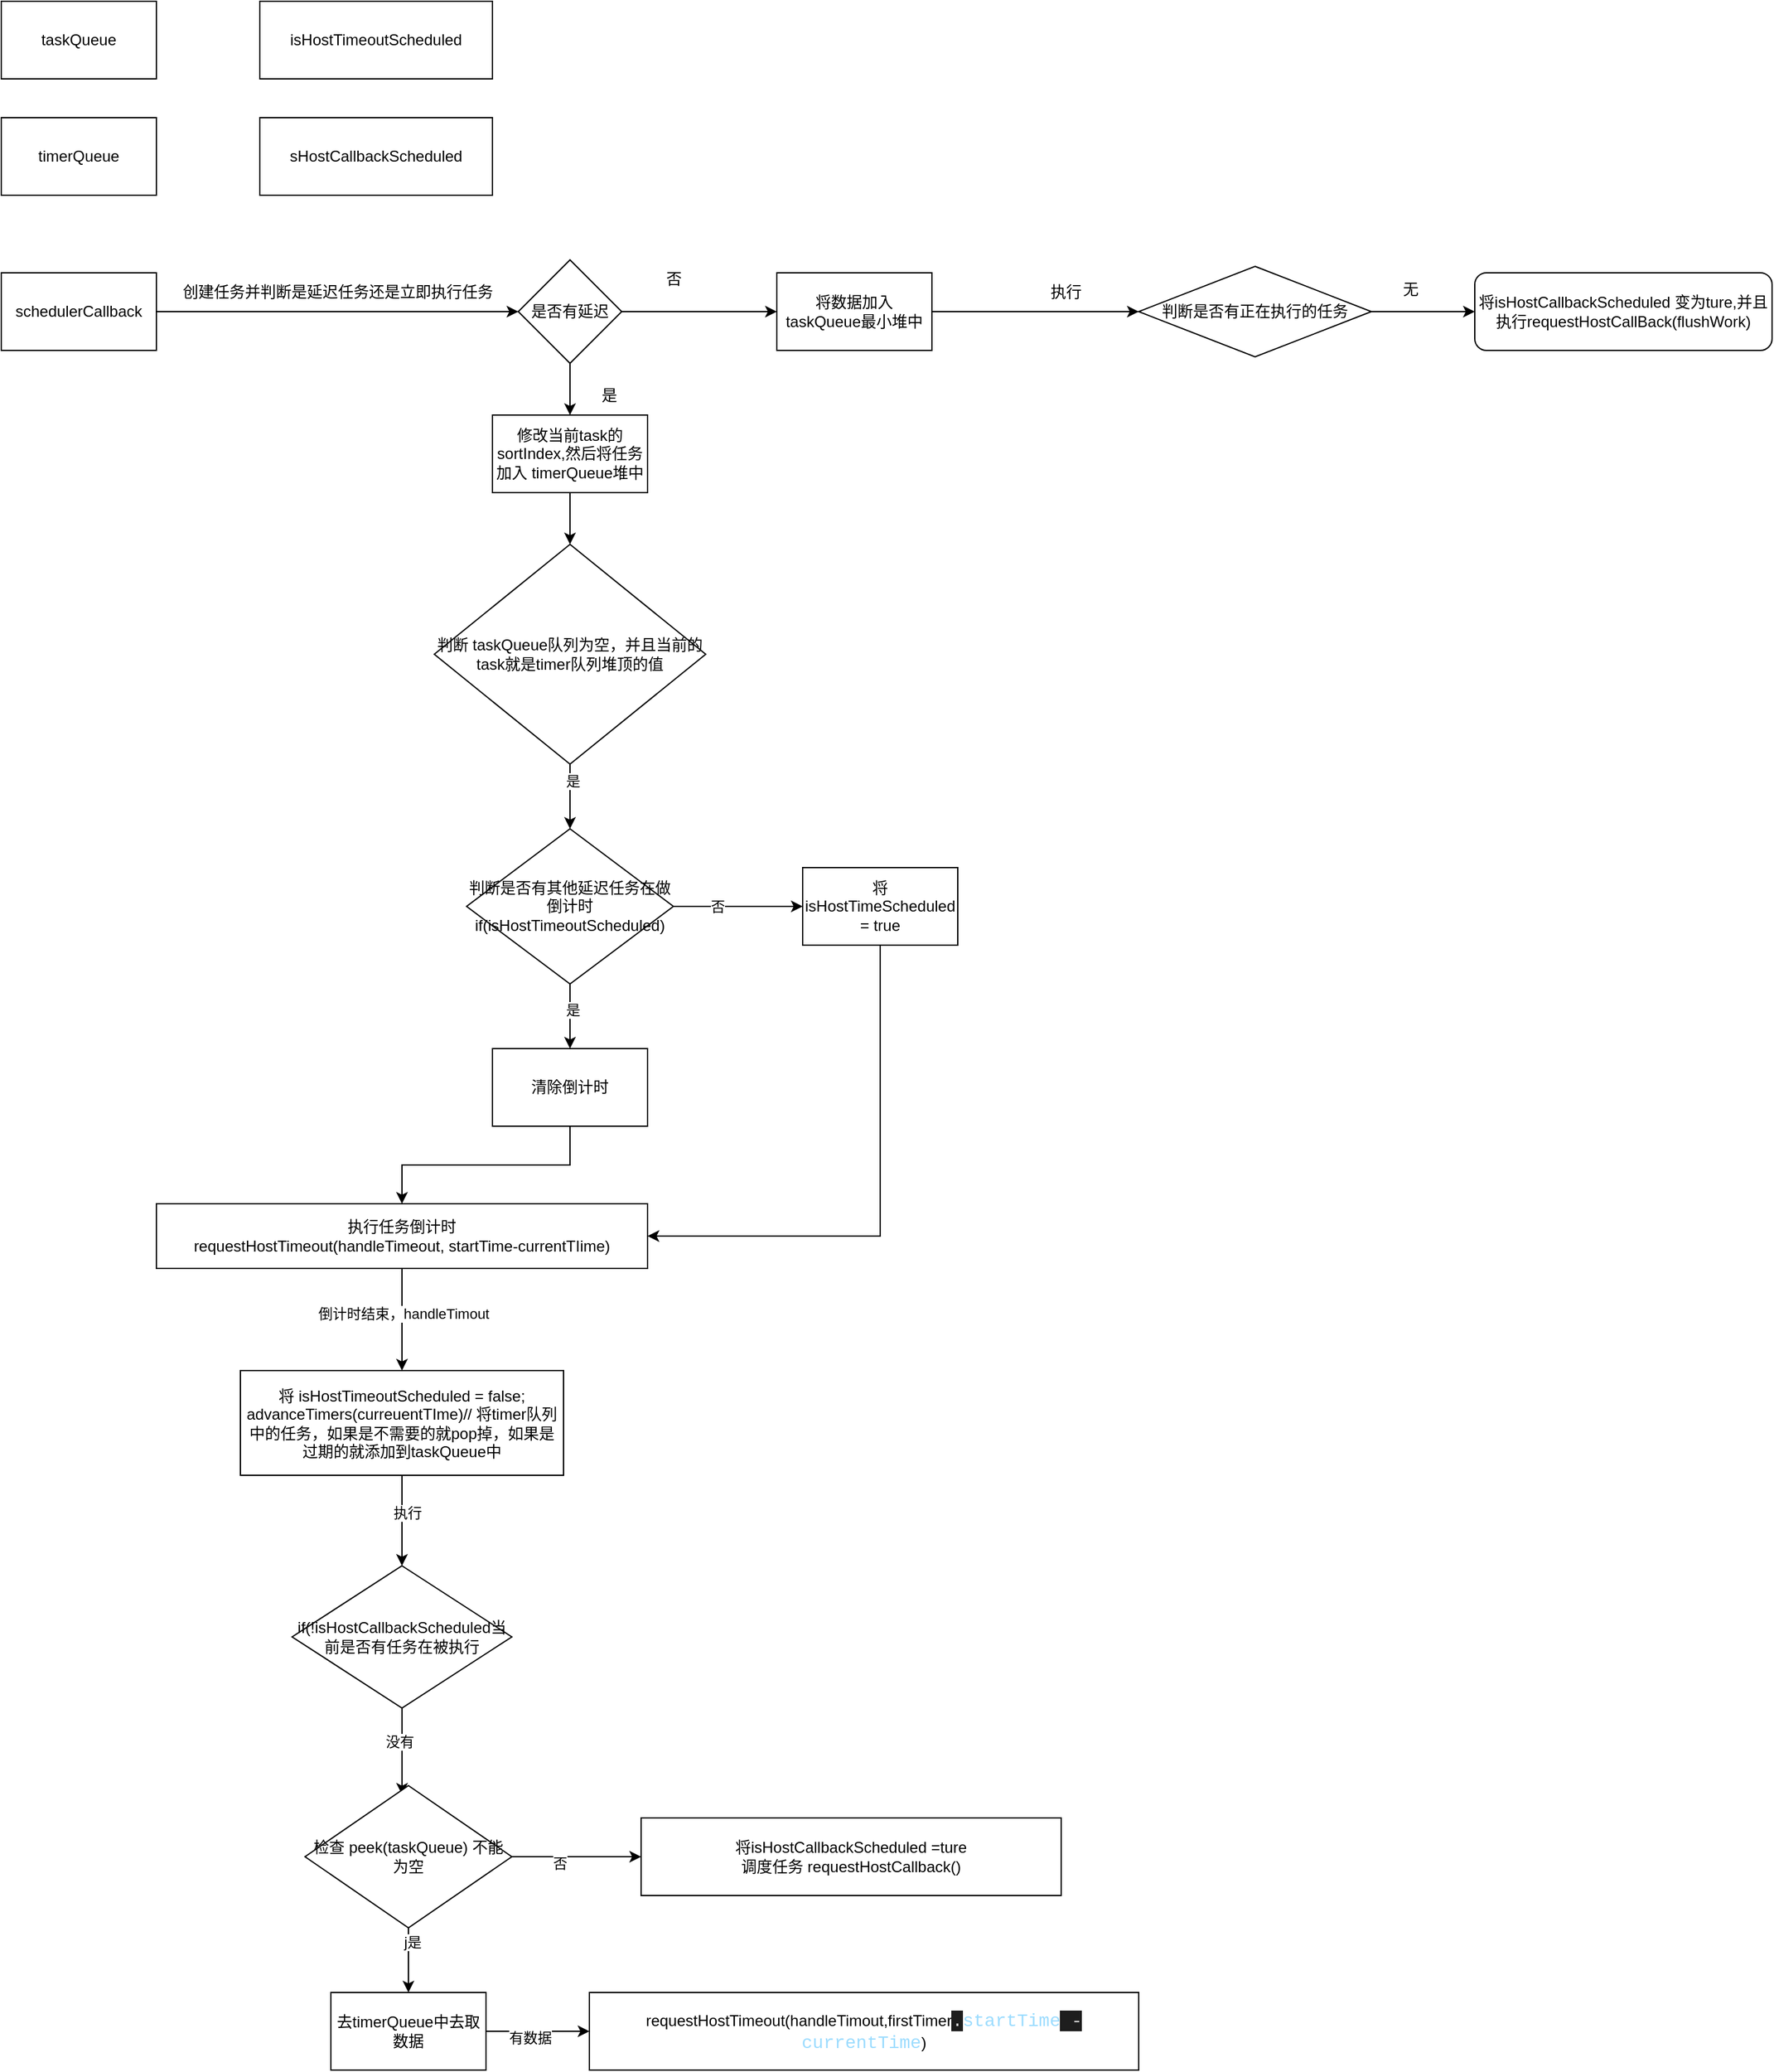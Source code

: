 <mxfile version="21.6.3" type="github">
  <diagram name="第 1 页" id="rfiRZi3-jdtn5FeHLjKM">
    <mxGraphModel dx="2074" dy="1124" grid="1" gridSize="10" guides="1" tooltips="1" connect="1" arrows="1" fold="1" page="1" pageScale="1" pageWidth="827" pageHeight="1169" math="0" shadow="0">
      <root>
        <mxCell id="0" />
        <mxCell id="1" parent="0" />
        <mxCell id="DxdF4jCooS-aVoTGronZ-1" value="taskQueue" style="rounded=0;whiteSpace=wrap;html=1;" parent="1" vertex="1">
          <mxGeometry x="140" y="50" width="120" height="60" as="geometry" />
        </mxCell>
        <mxCell id="DxdF4jCooS-aVoTGronZ-2" value="timerQueue" style="rounded=0;whiteSpace=wrap;html=1;" parent="1" vertex="1">
          <mxGeometry x="140" y="140" width="120" height="60" as="geometry" />
        </mxCell>
        <mxCell id="DxdF4jCooS-aVoTGronZ-4" style="edgeStyle=orthogonalEdgeStyle;rounded=0;orthogonalLoop=1;jettySize=auto;html=1;entryX=0;entryY=0.5;entryDx=0;entryDy=0;" parent="1" source="DxdF4jCooS-aVoTGronZ-3" target="DxdF4jCooS-aVoTGronZ-7" edge="1">
          <mxGeometry relative="1" as="geometry">
            <mxPoint x="380" y="290" as="targetPoint" />
          </mxGeometry>
        </mxCell>
        <mxCell id="DxdF4jCooS-aVoTGronZ-3" value="schedulerCallback" style="rounded=0;whiteSpace=wrap;html=1;" parent="1" vertex="1">
          <mxGeometry x="140" y="260" width="120" height="60" as="geometry" />
        </mxCell>
        <mxCell id="DxdF4jCooS-aVoTGronZ-6" value="创建任务并判断是延迟任务还是立即执行任务" style="text;html=1;align=center;verticalAlign=middle;resizable=0;points=[];autosize=1;strokeColor=none;fillColor=none;" parent="1" vertex="1">
          <mxGeometry x="270" y="260" width="260" height="30" as="geometry" />
        </mxCell>
        <mxCell id="DxdF4jCooS-aVoTGronZ-10" style="edgeStyle=orthogonalEdgeStyle;rounded=0;orthogonalLoop=1;jettySize=auto;html=1;exitX=1;exitY=0.5;exitDx=0;exitDy=0;" parent="1" source="DxdF4jCooS-aVoTGronZ-7" edge="1">
          <mxGeometry relative="1" as="geometry">
            <mxPoint x="740" y="290" as="targetPoint" />
          </mxGeometry>
        </mxCell>
        <mxCell id="DxdF4jCooS-aVoTGronZ-15" style="edgeStyle=orthogonalEdgeStyle;rounded=0;orthogonalLoop=1;jettySize=auto;html=1;exitX=0.5;exitY=1;exitDx=0;exitDy=0;" parent="1" source="DxdF4jCooS-aVoTGronZ-7" target="DxdF4jCooS-aVoTGronZ-12" edge="1">
          <mxGeometry relative="1" as="geometry" />
        </mxCell>
        <mxCell id="DxdF4jCooS-aVoTGronZ-7" value="是否有延迟" style="rhombus;whiteSpace=wrap;html=1;" parent="1" vertex="1">
          <mxGeometry x="540" y="250" width="80" height="80" as="geometry" />
        </mxCell>
        <mxCell id="DxdF4jCooS-aVoTGronZ-9" value="是" style="text;html=1;align=center;verticalAlign=middle;resizable=0;points=[];autosize=1;strokeColor=none;fillColor=none;" parent="1" vertex="1">
          <mxGeometry x="590" y="340" width="40" height="30" as="geometry" />
        </mxCell>
        <mxCell id="DxdF4jCooS-aVoTGronZ-11" value="否" style="text;html=1;align=center;verticalAlign=middle;resizable=0;points=[];autosize=1;strokeColor=none;fillColor=none;" parent="1" vertex="1">
          <mxGeometry x="640" y="250" width="40" height="30" as="geometry" />
        </mxCell>
        <mxCell id="DxdF4jCooS-aVoTGronZ-23" style="edgeStyle=orthogonalEdgeStyle;rounded=0;orthogonalLoop=1;jettySize=auto;html=1;exitX=0.5;exitY=1;exitDx=0;exitDy=0;entryX=0.5;entryY=0;entryDx=0;entryDy=0;" parent="1" source="DxdF4jCooS-aVoTGronZ-12" target="DxdF4jCooS-aVoTGronZ-25" edge="1">
          <mxGeometry relative="1" as="geometry">
            <mxPoint x="580" y="480" as="targetPoint" />
          </mxGeometry>
        </mxCell>
        <mxCell id="DxdF4jCooS-aVoTGronZ-12" value="修改当前task的sortIndex,然后将任务加入 timerQueue堆中" style="rounded=0;whiteSpace=wrap;html=1;" parent="1" vertex="1">
          <mxGeometry x="520" y="370" width="120" height="60" as="geometry" />
        </mxCell>
        <mxCell id="DxdF4jCooS-aVoTGronZ-17" style="edgeStyle=orthogonalEdgeStyle;rounded=0;orthogonalLoop=1;jettySize=auto;html=1;entryX=0;entryY=0.5;entryDx=0;entryDy=0;" parent="1" source="DxdF4jCooS-aVoTGronZ-16" target="DxdF4jCooS-aVoTGronZ-19" edge="1">
          <mxGeometry relative="1" as="geometry">
            <mxPoint x="960" y="290" as="targetPoint" />
          </mxGeometry>
        </mxCell>
        <mxCell id="DxdF4jCooS-aVoTGronZ-16" value="将数据加入taskQueue最小堆中" style="rounded=0;whiteSpace=wrap;html=1;" parent="1" vertex="1">
          <mxGeometry x="740" y="260" width="120" height="60" as="geometry" />
        </mxCell>
        <mxCell id="DxdF4jCooS-aVoTGronZ-18" value="执行&amp;nbsp;" style="text;html=1;align=center;verticalAlign=middle;resizable=0;points=[];autosize=1;strokeColor=none;fillColor=none;" parent="1" vertex="1">
          <mxGeometry x="940" y="260" width="50" height="30" as="geometry" />
        </mxCell>
        <mxCell id="DxdF4jCooS-aVoTGronZ-20" style="edgeStyle=orthogonalEdgeStyle;rounded=0;orthogonalLoop=1;jettySize=auto;html=1;exitX=1;exitY=0.5;exitDx=0;exitDy=0;" parent="1" source="DxdF4jCooS-aVoTGronZ-19" edge="1">
          <mxGeometry relative="1" as="geometry">
            <mxPoint x="1280" y="290" as="targetPoint" />
          </mxGeometry>
        </mxCell>
        <mxCell id="DxdF4jCooS-aVoTGronZ-19" value="判断是否有正在执行的任务" style="rhombus;whiteSpace=wrap;html=1;" parent="1" vertex="1">
          <mxGeometry x="1020" y="255" width="180" height="70" as="geometry" />
        </mxCell>
        <mxCell id="DxdF4jCooS-aVoTGronZ-21" value="无" style="text;html=1;align=center;verticalAlign=middle;resizable=0;points=[];autosize=1;strokeColor=none;fillColor=none;" parent="1" vertex="1">
          <mxGeometry x="1210" y="258" width="40" height="30" as="geometry" />
        </mxCell>
        <mxCell id="DxdF4jCooS-aVoTGronZ-22" value="将isHostCallbackScheduled&amp;nbsp;变为ture,并且执行requestHostCallBack(flushWork)" style="rounded=1;whiteSpace=wrap;html=1;" parent="1" vertex="1">
          <mxGeometry x="1280" y="260" width="230" height="60" as="geometry" />
        </mxCell>
        <mxCell id="DxdF4jCooS-aVoTGronZ-27" value="" style="edgeStyle=orthogonalEdgeStyle;rounded=0;orthogonalLoop=1;jettySize=auto;html=1;" parent="1" source="DxdF4jCooS-aVoTGronZ-25" edge="1">
          <mxGeometry relative="1" as="geometry">
            <mxPoint x="580" y="690" as="targetPoint" />
          </mxGeometry>
        </mxCell>
        <mxCell id="DxdF4jCooS-aVoTGronZ-28" value="是" style="edgeLabel;html=1;align=center;verticalAlign=middle;resizable=0;points=[];" parent="DxdF4jCooS-aVoTGronZ-27" vertex="1" connectable="0">
          <mxGeometry x="-0.496" y="2" relative="1" as="geometry">
            <mxPoint as="offset" />
          </mxGeometry>
        </mxCell>
        <mxCell id="DxdF4jCooS-aVoTGronZ-25" value="判断 taskQueue队列为空，并且当前的task就是timer队列堆顶的值" style="rhombus;whiteSpace=wrap;html=1;" parent="1" vertex="1">
          <mxGeometry x="475" y="470" width="210" height="170" as="geometry" />
        </mxCell>
        <mxCell id="DxdF4jCooS-aVoTGronZ-31" value="" style="edgeStyle=orthogonalEdgeStyle;rounded=0;orthogonalLoop=1;jettySize=auto;html=1;" parent="1" source="DxdF4jCooS-aVoTGronZ-29" target="DxdF4jCooS-aVoTGronZ-30" edge="1">
          <mxGeometry relative="1" as="geometry" />
        </mxCell>
        <mxCell id="DxdF4jCooS-aVoTGronZ-32" value="是" style="edgeLabel;html=1;align=center;verticalAlign=middle;resizable=0;points=[];" parent="DxdF4jCooS-aVoTGronZ-31" vertex="1" connectable="0">
          <mxGeometry x="-0.2" y="2" relative="1" as="geometry">
            <mxPoint as="offset" />
          </mxGeometry>
        </mxCell>
        <mxCell id="DxdF4jCooS-aVoTGronZ-35" value="" style="edgeStyle=orthogonalEdgeStyle;rounded=0;orthogonalLoop=1;jettySize=auto;html=1;" parent="1" source="DxdF4jCooS-aVoTGronZ-29" target="DxdF4jCooS-aVoTGronZ-34" edge="1">
          <mxGeometry relative="1" as="geometry" />
        </mxCell>
        <mxCell id="DxdF4jCooS-aVoTGronZ-36" value="否" style="edgeLabel;html=1;align=center;verticalAlign=middle;resizable=0;points=[];" parent="DxdF4jCooS-aVoTGronZ-35" vertex="1" connectable="0">
          <mxGeometry x="-0.32" relative="1" as="geometry">
            <mxPoint as="offset" />
          </mxGeometry>
        </mxCell>
        <mxCell id="DxdF4jCooS-aVoTGronZ-29" value="判断是否有其他延迟任务在做倒计时&lt;br&gt;if(isHostTimeoutScheduled)" style="rhombus;whiteSpace=wrap;html=1;" parent="1" vertex="1">
          <mxGeometry x="500" y="690" width="160" height="120" as="geometry" />
        </mxCell>
        <mxCell id="DxdF4jCooS-aVoTGronZ-39" style="edgeStyle=orthogonalEdgeStyle;rounded=0;orthogonalLoop=1;jettySize=auto;html=1;exitX=0.5;exitY=1;exitDx=0;exitDy=0;entryX=0.5;entryY=0;entryDx=0;entryDy=0;" parent="1" source="DxdF4jCooS-aVoTGronZ-30" target="DxdF4jCooS-aVoTGronZ-38" edge="1">
          <mxGeometry relative="1" as="geometry" />
        </mxCell>
        <mxCell id="DxdF4jCooS-aVoTGronZ-30" value="清除倒计时" style="whiteSpace=wrap;html=1;" parent="1" vertex="1">
          <mxGeometry x="520" y="860" width="120" height="60" as="geometry" />
        </mxCell>
        <mxCell id="DxdF4jCooS-aVoTGronZ-40" style="edgeStyle=orthogonalEdgeStyle;rounded=0;orthogonalLoop=1;jettySize=auto;html=1;exitX=0.5;exitY=1;exitDx=0;exitDy=0;entryX=1;entryY=0.5;entryDx=0;entryDy=0;" parent="1" source="DxdF4jCooS-aVoTGronZ-34" target="DxdF4jCooS-aVoTGronZ-38" edge="1">
          <mxGeometry relative="1" as="geometry" />
        </mxCell>
        <mxCell id="DxdF4jCooS-aVoTGronZ-34" value="将isHostTimeScheduled = true" style="whiteSpace=wrap;html=1;" parent="1" vertex="1">
          <mxGeometry x="760" y="720" width="120" height="60" as="geometry" />
        </mxCell>
        <mxCell id="DxdF4jCooS-aVoTGronZ-46" value="" style="edgeStyle=orthogonalEdgeStyle;rounded=0;orthogonalLoop=1;jettySize=auto;html=1;" parent="1" source="DxdF4jCooS-aVoTGronZ-38" target="DxdF4jCooS-aVoTGronZ-45" edge="1">
          <mxGeometry relative="1" as="geometry" />
        </mxCell>
        <mxCell id="DxdF4jCooS-aVoTGronZ-48" value="倒计时结束，handleTimout" style="edgeLabel;html=1;align=center;verticalAlign=middle;resizable=0;points=[];" parent="DxdF4jCooS-aVoTGronZ-46" vertex="1" connectable="0">
          <mxGeometry x="-0.12" y="1" relative="1" as="geometry">
            <mxPoint as="offset" />
          </mxGeometry>
        </mxCell>
        <mxCell id="DxdF4jCooS-aVoTGronZ-38" value="执行任务倒计时&lt;br&gt;requestHostTimeout(handleTimeout, startTime-currentTIime)" style="rounded=0;whiteSpace=wrap;html=1;" parent="1" vertex="1">
          <mxGeometry x="260" y="980" width="380" height="50" as="geometry" />
        </mxCell>
        <mxCell id="DxdF4jCooS-aVoTGronZ-50" value="" style="edgeStyle=orthogonalEdgeStyle;rounded=0;orthogonalLoop=1;jettySize=auto;html=1;entryX=0.5;entryY=0;entryDx=0;entryDy=0;" parent="1" source="DxdF4jCooS-aVoTGronZ-45" target="DxdF4jCooS-aVoTGronZ-52" edge="1">
          <mxGeometry relative="1" as="geometry">
            <mxPoint x="450" y="1260" as="targetPoint" />
          </mxGeometry>
        </mxCell>
        <mxCell id="DxdF4jCooS-aVoTGronZ-51" value="执行" style="edgeLabel;html=1;align=center;verticalAlign=middle;resizable=0;points=[];" parent="DxdF4jCooS-aVoTGronZ-50" vertex="1" connectable="0">
          <mxGeometry x="-0.171" y="4" relative="1" as="geometry">
            <mxPoint as="offset" />
          </mxGeometry>
        </mxCell>
        <mxCell id="DxdF4jCooS-aVoTGronZ-45" value="将 isHostTimeoutScheduled = false;&lt;br&gt;advanceTimers(curreuentTIme)//&amp;nbsp;将timer队列中的任务，如果是不需要的就pop掉，如果是过期的就添加到taskQueue中" style="whiteSpace=wrap;html=1;rounded=0;" parent="1" vertex="1">
          <mxGeometry x="325" y="1109" width="250" height="81" as="geometry" />
        </mxCell>
        <mxCell id="DxdF4jCooS-aVoTGronZ-55" value="" style="edgeStyle=orthogonalEdgeStyle;rounded=0;orthogonalLoop=1;jettySize=auto;html=1;entryX=0.469;entryY=0.064;entryDx=0;entryDy=0;entryPerimeter=0;" parent="1" source="DxdF4jCooS-aVoTGronZ-52" target="DxdF4jCooS-aVoTGronZ-56" edge="1">
          <mxGeometry relative="1" as="geometry">
            <mxPoint x="450" y="1475" as="targetPoint" />
          </mxGeometry>
        </mxCell>
        <mxCell id="DxdF4jCooS-aVoTGronZ-57" value="没有" style="edgeLabel;html=1;align=center;verticalAlign=middle;resizable=0;points=[];" parent="DxdF4jCooS-aVoTGronZ-55" vertex="1" connectable="0">
          <mxGeometry x="-0.242" y="-2" relative="1" as="geometry">
            <mxPoint as="offset" />
          </mxGeometry>
        </mxCell>
        <mxCell id="DxdF4jCooS-aVoTGronZ-52" value="if(!isHostCallbackScheduled当前是否有任务在被执行" style="rhombus;whiteSpace=wrap;html=1;" parent="1" vertex="1">
          <mxGeometry x="365" y="1260" width="170" height="110" as="geometry" />
        </mxCell>
        <mxCell id="DxdF4jCooS-aVoTGronZ-59" value="" style="edgeStyle=orthogonalEdgeStyle;rounded=0;orthogonalLoop=1;jettySize=auto;html=1;" parent="1" source="DxdF4jCooS-aVoTGronZ-56" target="DxdF4jCooS-aVoTGronZ-58" edge="1">
          <mxGeometry relative="1" as="geometry" />
        </mxCell>
        <mxCell id="DxdF4jCooS-aVoTGronZ-60" value="否" style="edgeLabel;html=1;align=center;verticalAlign=middle;resizable=0;points=[];" parent="DxdF4jCooS-aVoTGronZ-59" vertex="1" connectable="0">
          <mxGeometry x="-0.26" y="-5" relative="1" as="geometry">
            <mxPoint as="offset" />
          </mxGeometry>
        </mxCell>
        <mxCell id="DxdF4jCooS-aVoTGronZ-62" value="" style="edgeStyle=orthogonalEdgeStyle;rounded=0;orthogonalLoop=1;jettySize=auto;html=1;" parent="1" source="DxdF4jCooS-aVoTGronZ-56" target="DxdF4jCooS-aVoTGronZ-61" edge="1">
          <mxGeometry relative="1" as="geometry" />
        </mxCell>
        <mxCell id="DxdF4jCooS-aVoTGronZ-63" value="j是" style="edgeLabel;html=1;align=center;verticalAlign=middle;resizable=0;points=[];" parent="DxdF4jCooS-aVoTGronZ-62" vertex="1" connectable="0">
          <mxGeometry x="-0.581" y="3" relative="1" as="geometry">
            <mxPoint as="offset" />
          </mxGeometry>
        </mxCell>
        <mxCell id="DxdF4jCooS-aVoTGronZ-56" value="检查 peek(taskQueue)&amp;nbsp;不能为空" style="rhombus;whiteSpace=wrap;html=1;" parent="1" vertex="1">
          <mxGeometry x="375" y="1430" width="160" height="110" as="geometry" />
        </mxCell>
        <mxCell id="DxdF4jCooS-aVoTGronZ-58" value="将isHostCallbackScheduled =ture&lt;br&gt;调度任务 requestHostCallback()" style="whiteSpace=wrap;html=1;" parent="1" vertex="1">
          <mxGeometry x="635" y="1455" width="325" height="60" as="geometry" />
        </mxCell>
        <mxCell id="DxdF4jCooS-aVoTGronZ-65" value="" style="edgeStyle=orthogonalEdgeStyle;rounded=0;orthogonalLoop=1;jettySize=auto;html=1;" parent="1" source="DxdF4jCooS-aVoTGronZ-61" target="DxdF4jCooS-aVoTGronZ-64" edge="1">
          <mxGeometry relative="1" as="geometry" />
        </mxCell>
        <mxCell id="DxdF4jCooS-aVoTGronZ-66" value="有数据" style="edgeLabel;html=1;align=center;verticalAlign=middle;resizable=0;points=[];" parent="DxdF4jCooS-aVoTGronZ-65" vertex="1" connectable="0">
          <mxGeometry x="-0.15" y="-5" relative="1" as="geometry">
            <mxPoint as="offset" />
          </mxGeometry>
        </mxCell>
        <mxCell id="DxdF4jCooS-aVoTGronZ-61" value="去timerQueue中去取数据" style="whiteSpace=wrap;html=1;" parent="1" vertex="1">
          <mxGeometry x="395" y="1590" width="120" height="60" as="geometry" />
        </mxCell>
        <mxCell id="DxdF4jCooS-aVoTGronZ-64" value="requestHostTimeout(handleTimout,firstTimer&lt;span style=&quot;background-color: rgb(30, 30, 30); color: rgb(212, 212, 212); font-family: Consolas, &amp;quot;Courier New&amp;quot;, monospace; font-size: 14px;&quot;&gt;.&lt;/span&gt;&lt;span style=&quot;font-family: Consolas, &amp;quot;Courier New&amp;quot;, monospace; font-size: 14px; color: rgb(156, 220, 254);&quot;&gt;startTime&lt;/span&gt;&lt;span style=&quot;background-color: rgb(30, 30, 30); color: rgb(212, 212, 212); font-family: Consolas, &amp;quot;Courier New&amp;quot;, monospace; font-size: 14px;&quot;&gt; - &lt;/span&gt;&lt;span style=&quot;font-family: Consolas, &amp;quot;Courier New&amp;quot;, monospace; font-size: 14px; color: rgb(156, 220, 254);&quot;&gt;currentTime&lt;/span&gt;&lt;span style=&quot;background-color: initial;&quot;&gt;)&lt;/span&gt;" style="whiteSpace=wrap;html=1;" parent="1" vertex="1">
          <mxGeometry x="595" y="1590" width="425" height="60" as="geometry" />
        </mxCell>
        <mxCell id="DxdF4jCooS-aVoTGronZ-67" value="isHostTimeoutScheduled" style="rounded=0;whiteSpace=wrap;html=1;" parent="1" vertex="1">
          <mxGeometry x="340" y="50" width="180" height="60" as="geometry" />
        </mxCell>
        <mxCell id="DxdF4jCooS-aVoTGronZ-68" value="sHostCallbackScheduled" style="rounded=0;whiteSpace=wrap;html=1;" parent="1" vertex="1">
          <mxGeometry x="340" y="140" width="180" height="60" as="geometry" />
        </mxCell>
      </root>
    </mxGraphModel>
  </diagram>
</mxfile>
